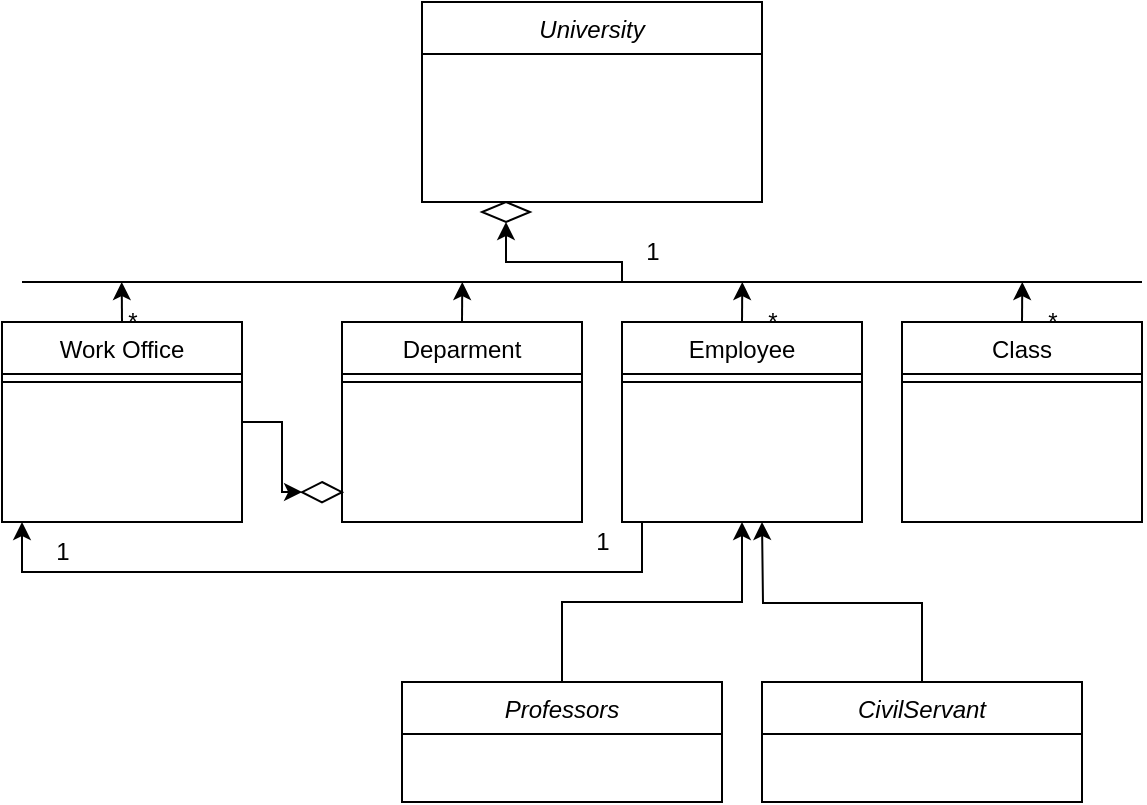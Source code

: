 <mxfile version="20.2.2" type="github">
  <diagram id="C5RBs43oDa-KdzZeNtuy" name="Page-1">
    <mxGraphModel dx="813" dy="449" grid="1" gridSize="10" guides="1" tooltips="1" connect="1" arrows="1" fold="1" page="1" pageScale="1" pageWidth="827" pageHeight="1169" math="0" shadow="0">
      <root>
        <mxCell id="WIyWlLk6GJQsqaUBKTNV-0" />
        <mxCell id="WIyWlLk6GJQsqaUBKTNV-1" parent="WIyWlLk6GJQsqaUBKTNV-0" />
        <mxCell id="Nv24_8J4_AZsz7pSNWJQ-59" style="edgeStyle=orthogonalEdgeStyle;rounded=0;orthogonalLoop=1;jettySize=auto;html=1;" edge="1" parent="WIyWlLk6GJQsqaUBKTNV-1" source="zkfFHV4jXpPFQw0GAbJ--0">
          <mxGeometry relative="1" as="geometry">
            <mxPoint x="530" y="270" as="targetPoint" />
          </mxGeometry>
        </mxCell>
        <mxCell id="zkfFHV4jXpPFQw0GAbJ--0" value="CivilServant&#xa;" style="swimlane;fontStyle=2;align=center;verticalAlign=top;childLayout=stackLayout;horizontal=1;startSize=26;horizontalStack=0;resizeParent=1;resizeLast=0;collapsible=1;marginBottom=0;rounded=0;shadow=0;strokeWidth=1;" parent="WIyWlLk6GJQsqaUBKTNV-1" vertex="1">
          <mxGeometry x="530" y="350" width="160" height="60" as="geometry">
            <mxRectangle x="230" y="140" width="160" height="26" as="alternateBounds" />
          </mxGeometry>
        </mxCell>
        <mxCell id="Nv24_8J4_AZsz7pSNWJQ-53" style="edgeStyle=orthogonalEdgeStyle;rounded=0;orthogonalLoop=1;jettySize=auto;html=1;" edge="1" parent="WIyWlLk6GJQsqaUBKTNV-1" target="Nv24_8J4_AZsz7pSNWJQ-54">
          <mxGeometry relative="1" as="geometry">
            <mxPoint x="445" y="130" as="targetPoint" />
            <mxPoint x="440" y="150" as="sourcePoint" />
            <Array as="points">
              <mxPoint x="460" y="150" />
              <mxPoint x="460" y="140" />
              <mxPoint x="402" y="140" />
            </Array>
          </mxGeometry>
        </mxCell>
        <mxCell id="Nv24_8J4_AZsz7pSNWJQ-7" value="University&#xa;" style="swimlane;fontStyle=2;align=center;verticalAlign=top;childLayout=stackLayout;horizontal=1;startSize=26;horizontalStack=0;resizeParent=1;resizeLast=0;collapsible=1;marginBottom=0;rounded=0;shadow=0;strokeWidth=1;" vertex="1" parent="WIyWlLk6GJQsqaUBKTNV-1">
          <mxGeometry x="360" y="10" width="170" height="100" as="geometry">
            <mxRectangle x="230" y="140" width="160" height="26" as="alternateBounds" />
          </mxGeometry>
        </mxCell>
        <mxCell id="Nv24_8J4_AZsz7pSNWJQ-46" style="edgeStyle=orthogonalEdgeStyle;rounded=0;orthogonalLoop=1;jettySize=auto;html=1;exitX=0.5;exitY=0;exitDx=0;exitDy=0;" edge="1" parent="WIyWlLk6GJQsqaUBKTNV-1" source="Nv24_8J4_AZsz7pSNWJQ-21">
          <mxGeometry relative="1" as="geometry">
            <mxPoint x="660.143" y="150" as="targetPoint" />
          </mxGeometry>
        </mxCell>
        <mxCell id="Nv24_8J4_AZsz7pSNWJQ-21" value="Class&#xa;" style="swimlane;fontStyle=0;align=center;verticalAlign=top;childLayout=stackLayout;horizontal=1;startSize=26;horizontalStack=0;resizeParent=1;resizeLast=0;collapsible=1;marginBottom=0;rounded=0;shadow=0;strokeWidth=1;" vertex="1" parent="WIyWlLk6GJQsqaUBKTNV-1">
          <mxGeometry x="600" y="170" width="120" height="100" as="geometry">
            <mxRectangle x="340" y="380" width="170" height="26" as="alternateBounds" />
          </mxGeometry>
        </mxCell>
        <mxCell id="Nv24_8J4_AZsz7pSNWJQ-22" value="" style="line;html=1;strokeWidth=1;align=left;verticalAlign=middle;spacingTop=-1;spacingLeft=3;spacingRight=3;rotatable=0;labelPosition=right;points=[];portConstraint=eastwest;" vertex="1" parent="Nv24_8J4_AZsz7pSNWJQ-21">
          <mxGeometry y="26" width="120" height="8" as="geometry" />
        </mxCell>
        <mxCell id="Nv24_8J4_AZsz7pSNWJQ-48" style="edgeStyle=orthogonalEdgeStyle;rounded=0;orthogonalLoop=1;jettySize=auto;html=1;exitX=0.5;exitY=0;exitDx=0;exitDy=0;" edge="1" parent="WIyWlLk6GJQsqaUBKTNV-1" source="Nv24_8J4_AZsz7pSNWJQ-24">
          <mxGeometry relative="1" as="geometry">
            <mxPoint x="209.857" y="150" as="targetPoint" />
          </mxGeometry>
        </mxCell>
        <mxCell id="Nv24_8J4_AZsz7pSNWJQ-49" style="edgeStyle=orthogonalEdgeStyle;rounded=0;orthogonalLoop=1;jettySize=auto;html=1;exitX=1;exitY=0.5;exitDx=0;exitDy=0;" edge="1" parent="WIyWlLk6GJQsqaUBKTNV-1" source="Nv24_8J4_AZsz7pSNWJQ-24" target="Nv24_8J4_AZsz7pSNWJQ-50">
          <mxGeometry relative="1" as="geometry">
            <mxPoint x="300" y="220.143" as="targetPoint" />
          </mxGeometry>
        </mxCell>
        <mxCell id="Nv24_8J4_AZsz7pSNWJQ-24" value="Work Office" style="swimlane;fontStyle=0;align=center;verticalAlign=top;childLayout=stackLayout;horizontal=1;startSize=26;horizontalStack=0;resizeParent=1;resizeLast=0;collapsible=1;marginBottom=0;rounded=0;shadow=0;strokeWidth=1;" vertex="1" parent="WIyWlLk6GJQsqaUBKTNV-1">
          <mxGeometry x="150" y="170" width="120" height="100" as="geometry">
            <mxRectangle x="340" y="380" width="170" height="26" as="alternateBounds" />
          </mxGeometry>
        </mxCell>
        <mxCell id="Nv24_8J4_AZsz7pSNWJQ-25" value="" style="line;html=1;strokeWidth=1;align=left;verticalAlign=middle;spacingTop=-1;spacingLeft=3;spacingRight=3;rotatable=0;labelPosition=right;points=[];portConstraint=eastwest;" vertex="1" parent="Nv24_8J4_AZsz7pSNWJQ-24">
          <mxGeometry y="26" width="120" height="8" as="geometry" />
        </mxCell>
        <mxCell id="Nv24_8J4_AZsz7pSNWJQ-47" style="edgeStyle=orthogonalEdgeStyle;rounded=0;orthogonalLoop=1;jettySize=auto;html=1;exitX=0.5;exitY=0;exitDx=0;exitDy=0;" edge="1" parent="WIyWlLk6GJQsqaUBKTNV-1" source="Nv24_8J4_AZsz7pSNWJQ-26">
          <mxGeometry relative="1" as="geometry">
            <mxPoint x="380.143" y="150" as="targetPoint" />
          </mxGeometry>
        </mxCell>
        <mxCell id="Nv24_8J4_AZsz7pSNWJQ-26" value="Deparment" style="swimlane;fontStyle=0;align=center;verticalAlign=top;childLayout=stackLayout;horizontal=1;startSize=26;horizontalStack=0;resizeParent=1;resizeLast=0;collapsible=1;marginBottom=0;rounded=0;shadow=0;strokeWidth=1;" vertex="1" parent="WIyWlLk6GJQsqaUBKTNV-1">
          <mxGeometry x="320" y="170" width="120" height="100" as="geometry">
            <mxRectangle x="340" y="380" width="170" height="26" as="alternateBounds" />
          </mxGeometry>
        </mxCell>
        <mxCell id="Nv24_8J4_AZsz7pSNWJQ-27" value="" style="line;html=1;strokeWidth=1;align=left;verticalAlign=middle;spacingTop=-1;spacingLeft=3;spacingRight=3;rotatable=0;labelPosition=right;points=[];portConstraint=eastwest;" vertex="1" parent="Nv24_8J4_AZsz7pSNWJQ-26">
          <mxGeometry y="26" width="120" height="8" as="geometry" />
        </mxCell>
        <mxCell id="Nv24_8J4_AZsz7pSNWJQ-45" style="edgeStyle=orthogonalEdgeStyle;rounded=0;orthogonalLoop=1;jettySize=auto;html=1;exitX=0.5;exitY=0;exitDx=0;exitDy=0;" edge="1" parent="WIyWlLk6GJQsqaUBKTNV-1" source="Nv24_8J4_AZsz7pSNWJQ-32">
          <mxGeometry relative="1" as="geometry">
            <mxPoint x="520.143" y="150" as="targetPoint" />
          </mxGeometry>
        </mxCell>
        <mxCell id="Nv24_8J4_AZsz7pSNWJQ-60" style="edgeStyle=orthogonalEdgeStyle;rounded=0;orthogonalLoop=1;jettySize=auto;html=1;exitX=0;exitY=1;exitDx=0;exitDy=0;" edge="1" parent="WIyWlLk6GJQsqaUBKTNV-1" source="Nv24_8J4_AZsz7pSNWJQ-32">
          <mxGeometry relative="1" as="geometry">
            <mxPoint x="160" y="270" as="targetPoint" />
            <Array as="points">
              <mxPoint x="470" y="270" />
              <mxPoint x="470" y="295" />
              <mxPoint x="160" y="295" />
            </Array>
          </mxGeometry>
        </mxCell>
        <mxCell id="Nv24_8J4_AZsz7pSNWJQ-32" value="Employee" style="swimlane;fontStyle=0;align=center;verticalAlign=top;childLayout=stackLayout;horizontal=1;startSize=26;horizontalStack=0;resizeParent=1;resizeLast=0;collapsible=1;marginBottom=0;rounded=0;shadow=0;strokeWidth=1;" vertex="1" parent="WIyWlLk6GJQsqaUBKTNV-1">
          <mxGeometry x="460" y="170" width="120" height="100" as="geometry">
            <mxRectangle x="340" y="380" width="170" height="26" as="alternateBounds" />
          </mxGeometry>
        </mxCell>
        <mxCell id="Nv24_8J4_AZsz7pSNWJQ-33" value="" style="line;html=1;strokeWidth=1;align=left;verticalAlign=middle;spacingTop=-1;spacingLeft=3;spacingRight=3;rotatable=0;labelPosition=right;points=[];portConstraint=eastwest;" vertex="1" parent="Nv24_8J4_AZsz7pSNWJQ-32">
          <mxGeometry y="26" width="120" height="8" as="geometry" />
        </mxCell>
        <mxCell id="Nv24_8J4_AZsz7pSNWJQ-58" style="edgeStyle=orthogonalEdgeStyle;rounded=0;orthogonalLoop=1;jettySize=auto;html=1;exitX=0.5;exitY=0;exitDx=0;exitDy=0;entryX=0.5;entryY=1;entryDx=0;entryDy=0;" edge="1" parent="WIyWlLk6GJQsqaUBKTNV-1" source="Nv24_8J4_AZsz7pSNWJQ-35" target="Nv24_8J4_AZsz7pSNWJQ-32">
          <mxGeometry relative="1" as="geometry" />
        </mxCell>
        <mxCell id="Nv24_8J4_AZsz7pSNWJQ-35" value="Professors&#xa;" style="swimlane;fontStyle=2;align=center;verticalAlign=top;childLayout=stackLayout;horizontal=1;startSize=26;horizontalStack=0;resizeParent=1;resizeLast=0;collapsible=1;marginBottom=0;rounded=0;shadow=0;strokeWidth=1;" vertex="1" parent="WIyWlLk6GJQsqaUBKTNV-1">
          <mxGeometry x="350" y="350" width="160" height="60" as="geometry">
            <mxRectangle x="230" y="140" width="160" height="26" as="alternateBounds" />
          </mxGeometry>
        </mxCell>
        <mxCell id="Nv24_8J4_AZsz7pSNWJQ-44" value="" style="endArrow=none;html=1;rounded=0;" edge="1" parent="WIyWlLk6GJQsqaUBKTNV-1">
          <mxGeometry width="50" height="50" relative="1" as="geometry">
            <mxPoint x="160" y="150" as="sourcePoint" />
            <mxPoint x="720" y="150" as="targetPoint" />
          </mxGeometry>
        </mxCell>
        <mxCell id="Nv24_8J4_AZsz7pSNWJQ-50" value="" style="rhombus;whiteSpace=wrap;html=1;" vertex="1" parent="WIyWlLk6GJQsqaUBKTNV-1">
          <mxGeometry x="300" y="250" width="20" height="10.14" as="geometry" />
        </mxCell>
        <mxCell id="Nv24_8J4_AZsz7pSNWJQ-54" value="" style="rhombus;whiteSpace=wrap;html=1;" vertex="1" parent="WIyWlLk6GJQsqaUBKTNV-1">
          <mxGeometry x="390" y="110" width="24" height="10" as="geometry" />
        </mxCell>
        <mxCell id="Nv24_8J4_AZsz7pSNWJQ-61" value="1" style="text;html=1;align=center;verticalAlign=middle;resizable=0;points=[];autosize=1;strokeColor=none;fillColor=none;" vertex="1" parent="WIyWlLk6GJQsqaUBKTNV-1">
          <mxGeometry x="165" y="270" width="30" height="30" as="geometry" />
        </mxCell>
        <mxCell id="Nv24_8J4_AZsz7pSNWJQ-62" value="1" style="text;html=1;align=center;verticalAlign=middle;resizable=0;points=[];autosize=1;strokeColor=none;fillColor=none;" vertex="1" parent="WIyWlLk6GJQsqaUBKTNV-1">
          <mxGeometry x="435" y="265" width="30" height="30" as="geometry" />
        </mxCell>
        <mxCell id="Nv24_8J4_AZsz7pSNWJQ-63" value="*" style="text;html=1;align=center;verticalAlign=middle;resizable=0;points=[];autosize=1;strokeColor=none;fillColor=none;" vertex="1" parent="WIyWlLk6GJQsqaUBKTNV-1">
          <mxGeometry x="660" y="155" width="30" height="30" as="geometry" />
        </mxCell>
        <mxCell id="Nv24_8J4_AZsz7pSNWJQ-64" value="*" style="text;html=1;align=center;verticalAlign=middle;resizable=0;points=[];autosize=1;strokeColor=none;fillColor=none;" vertex="1" parent="WIyWlLk6GJQsqaUBKTNV-1">
          <mxGeometry x="520" y="155" width="30" height="30" as="geometry" />
        </mxCell>
        <mxCell id="Nv24_8J4_AZsz7pSNWJQ-65" value="*" style="text;html=1;align=center;verticalAlign=middle;resizable=0;points=[];autosize=1;strokeColor=none;fillColor=none;" vertex="1" parent="WIyWlLk6GJQsqaUBKTNV-1">
          <mxGeometry x="200" y="155" width="30" height="30" as="geometry" />
        </mxCell>
        <mxCell id="Nv24_8J4_AZsz7pSNWJQ-66" value="1" style="text;html=1;align=center;verticalAlign=middle;resizable=0;points=[];autosize=1;strokeColor=none;fillColor=none;" vertex="1" parent="WIyWlLk6GJQsqaUBKTNV-1">
          <mxGeometry x="460" y="120" width="30" height="30" as="geometry" />
        </mxCell>
      </root>
    </mxGraphModel>
  </diagram>
</mxfile>
